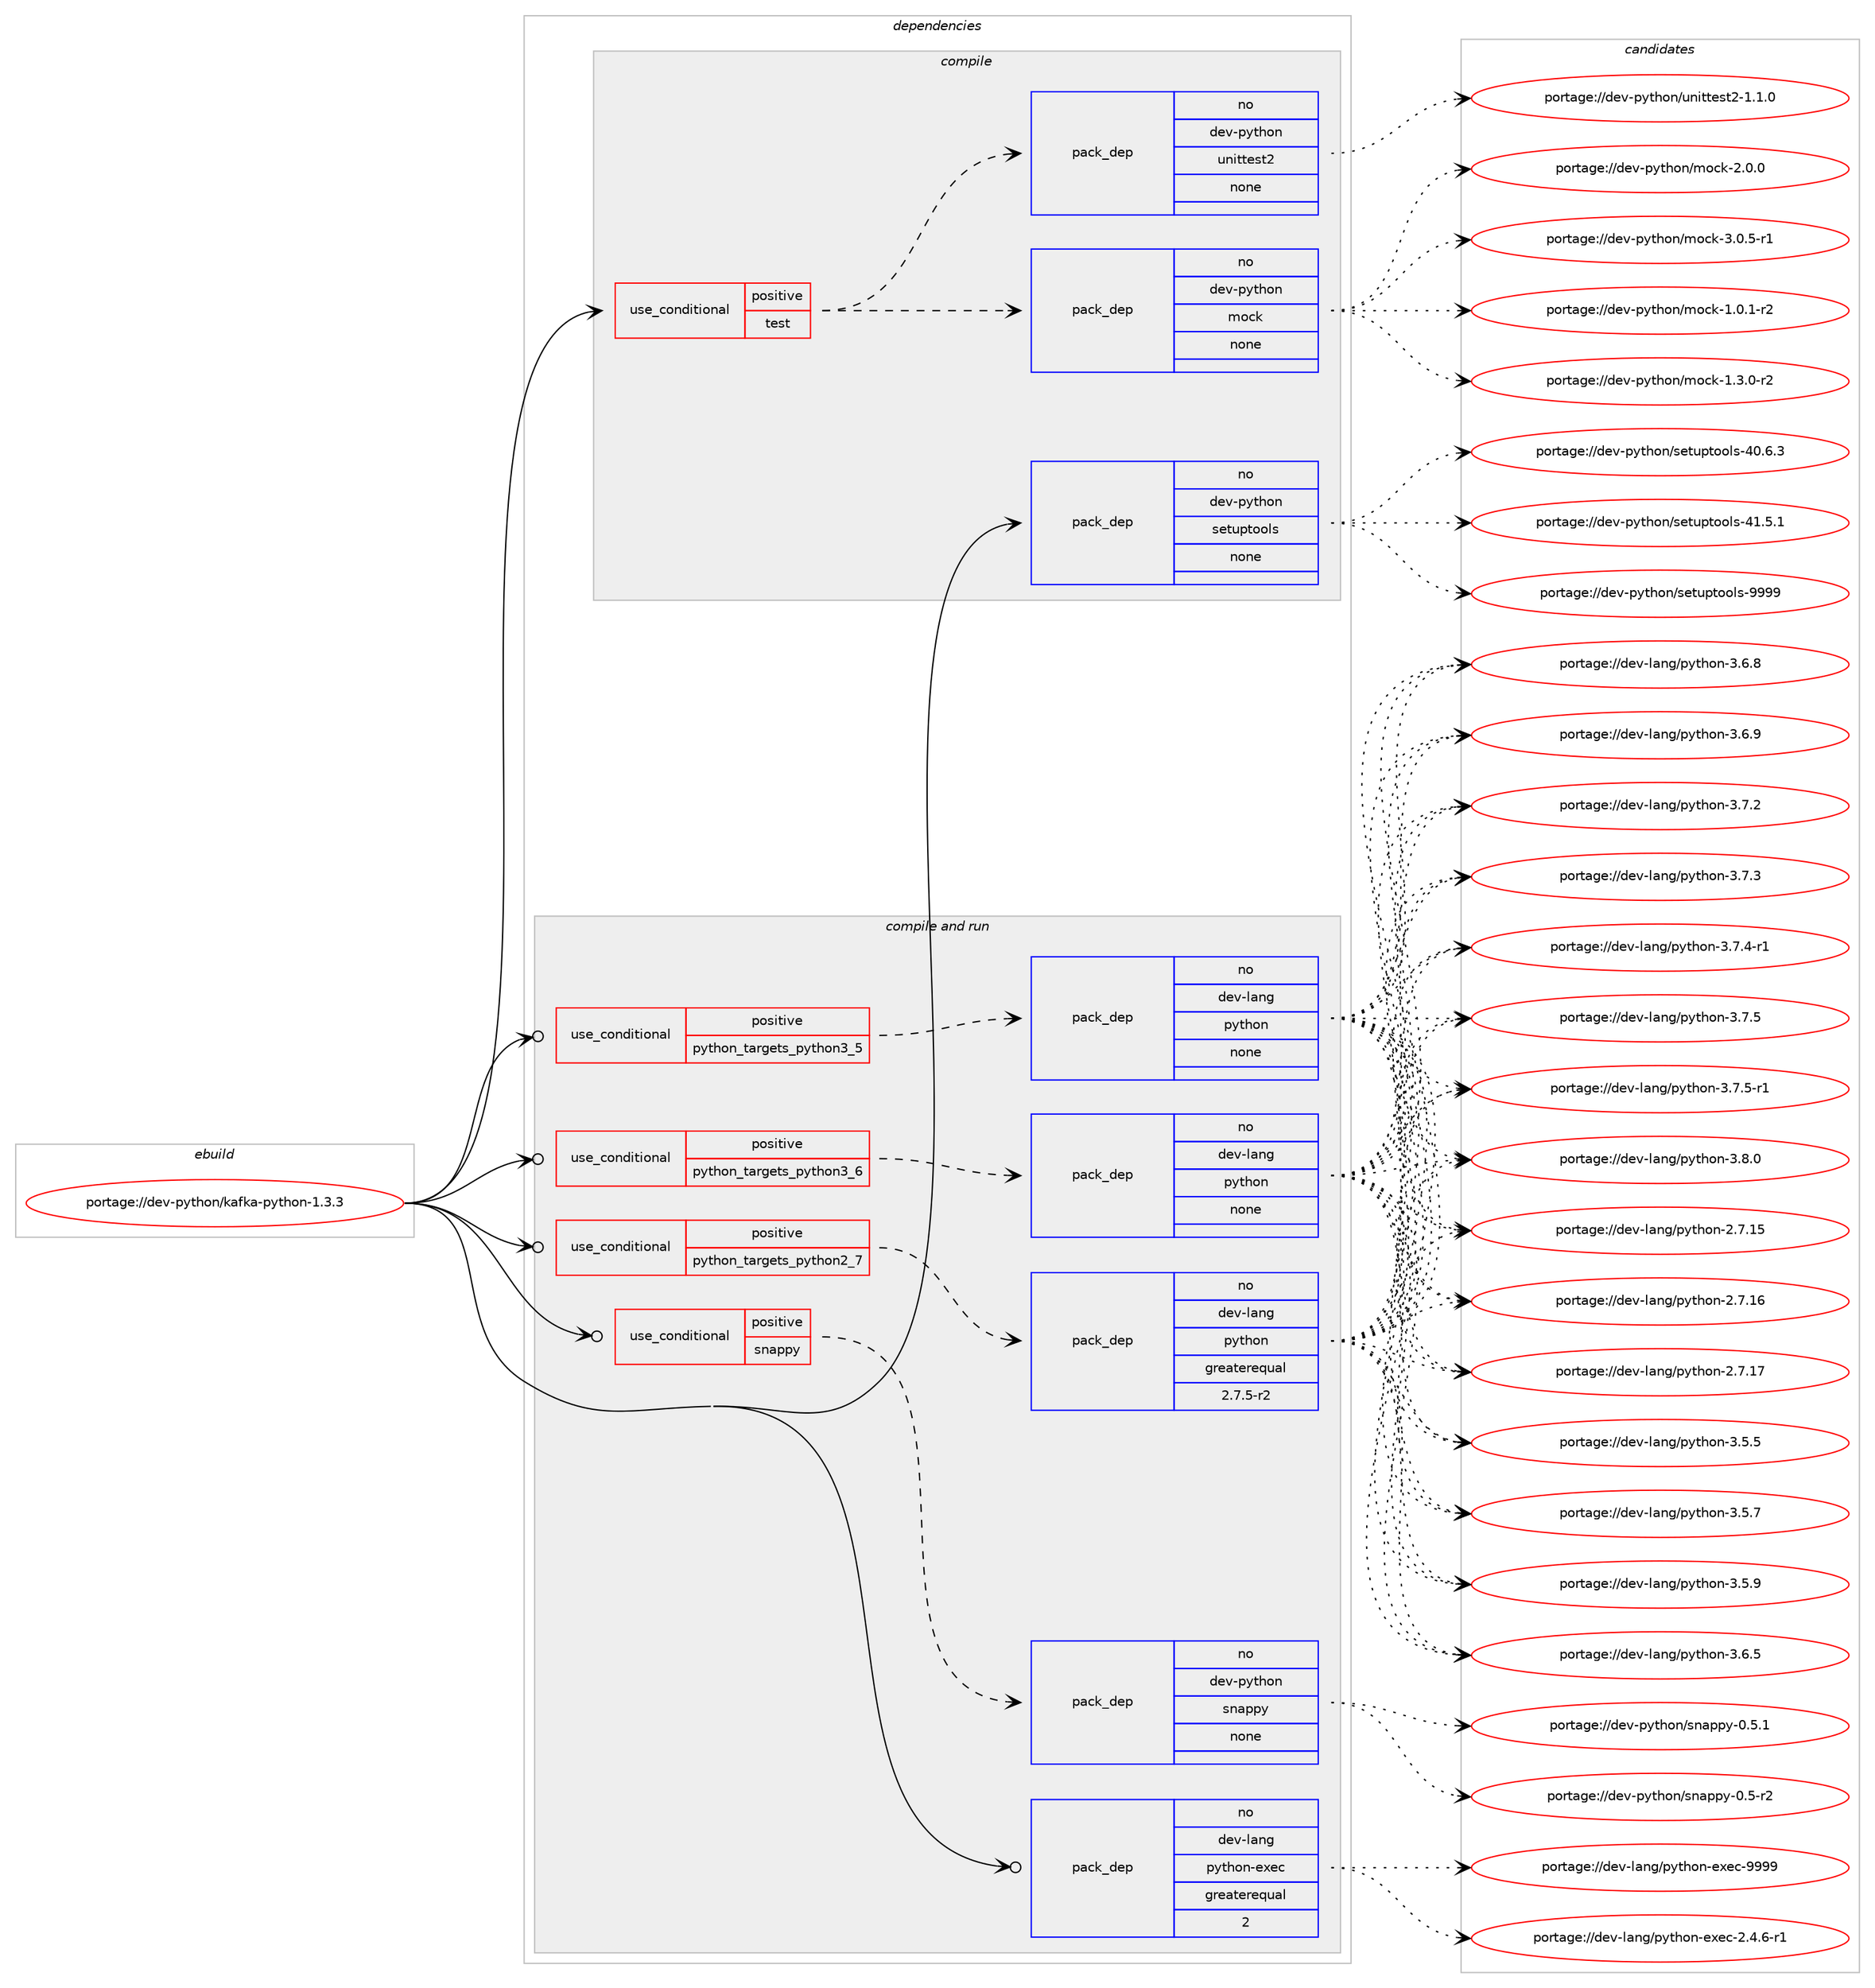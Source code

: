 digraph prolog {

# *************
# Graph options
# *************

newrank=true;
concentrate=true;
compound=true;
graph [rankdir=LR,fontname=Helvetica,fontsize=10,ranksep=1.5];#, ranksep=2.5, nodesep=0.2];
edge  [arrowhead=vee];
node  [fontname=Helvetica,fontsize=10];

# **********
# The ebuild
# **********

subgraph cluster_leftcol {
color=gray;
rank=same;
label=<<i>ebuild</i>>;
id [label="portage://dev-python/kafka-python-1.3.3", color=red, width=4, href="../dev-python/kafka-python-1.3.3.svg"];
}

# ****************
# The dependencies
# ****************

subgraph cluster_midcol {
color=gray;
label=<<i>dependencies</i>>;
subgraph cluster_compile {
fillcolor="#eeeeee";
style=filled;
label=<<i>compile</i>>;
subgraph cond30947 {
dependency146857 [label=<<TABLE BORDER="0" CELLBORDER="1" CELLSPACING="0" CELLPADDING="4"><TR><TD ROWSPAN="3" CELLPADDING="10">use_conditional</TD></TR><TR><TD>positive</TD></TR><TR><TD>test</TD></TR></TABLE>>, shape=none, color=red];
subgraph pack112586 {
dependency146858 [label=<<TABLE BORDER="0" CELLBORDER="1" CELLSPACING="0" CELLPADDING="4" WIDTH="220"><TR><TD ROWSPAN="6" CELLPADDING="30">pack_dep</TD></TR><TR><TD WIDTH="110">no</TD></TR><TR><TD>dev-python</TD></TR><TR><TD>mock</TD></TR><TR><TD>none</TD></TR><TR><TD></TD></TR></TABLE>>, shape=none, color=blue];
}
dependency146857:e -> dependency146858:w [weight=20,style="dashed",arrowhead="vee"];
subgraph pack112587 {
dependency146859 [label=<<TABLE BORDER="0" CELLBORDER="1" CELLSPACING="0" CELLPADDING="4" WIDTH="220"><TR><TD ROWSPAN="6" CELLPADDING="30">pack_dep</TD></TR><TR><TD WIDTH="110">no</TD></TR><TR><TD>dev-python</TD></TR><TR><TD>unittest2</TD></TR><TR><TD>none</TD></TR><TR><TD></TD></TR></TABLE>>, shape=none, color=blue];
}
dependency146857:e -> dependency146859:w [weight=20,style="dashed",arrowhead="vee"];
}
id:e -> dependency146857:w [weight=20,style="solid",arrowhead="vee"];
subgraph pack112588 {
dependency146860 [label=<<TABLE BORDER="0" CELLBORDER="1" CELLSPACING="0" CELLPADDING="4" WIDTH="220"><TR><TD ROWSPAN="6" CELLPADDING="30">pack_dep</TD></TR><TR><TD WIDTH="110">no</TD></TR><TR><TD>dev-python</TD></TR><TR><TD>setuptools</TD></TR><TR><TD>none</TD></TR><TR><TD></TD></TR></TABLE>>, shape=none, color=blue];
}
id:e -> dependency146860:w [weight=20,style="solid",arrowhead="vee"];
}
subgraph cluster_compileandrun {
fillcolor="#eeeeee";
style=filled;
label=<<i>compile and run</i>>;
subgraph cond30948 {
dependency146861 [label=<<TABLE BORDER="0" CELLBORDER="1" CELLSPACING="0" CELLPADDING="4"><TR><TD ROWSPAN="3" CELLPADDING="10">use_conditional</TD></TR><TR><TD>positive</TD></TR><TR><TD>python_targets_python2_7</TD></TR></TABLE>>, shape=none, color=red];
subgraph pack112589 {
dependency146862 [label=<<TABLE BORDER="0" CELLBORDER="1" CELLSPACING="0" CELLPADDING="4" WIDTH="220"><TR><TD ROWSPAN="6" CELLPADDING="30">pack_dep</TD></TR><TR><TD WIDTH="110">no</TD></TR><TR><TD>dev-lang</TD></TR><TR><TD>python</TD></TR><TR><TD>greaterequal</TD></TR><TR><TD>2.7.5-r2</TD></TR></TABLE>>, shape=none, color=blue];
}
dependency146861:e -> dependency146862:w [weight=20,style="dashed",arrowhead="vee"];
}
id:e -> dependency146861:w [weight=20,style="solid",arrowhead="odotvee"];
subgraph cond30949 {
dependency146863 [label=<<TABLE BORDER="0" CELLBORDER="1" CELLSPACING="0" CELLPADDING="4"><TR><TD ROWSPAN="3" CELLPADDING="10">use_conditional</TD></TR><TR><TD>positive</TD></TR><TR><TD>python_targets_python3_5</TD></TR></TABLE>>, shape=none, color=red];
subgraph pack112590 {
dependency146864 [label=<<TABLE BORDER="0" CELLBORDER="1" CELLSPACING="0" CELLPADDING="4" WIDTH="220"><TR><TD ROWSPAN="6" CELLPADDING="30">pack_dep</TD></TR><TR><TD WIDTH="110">no</TD></TR><TR><TD>dev-lang</TD></TR><TR><TD>python</TD></TR><TR><TD>none</TD></TR><TR><TD></TD></TR></TABLE>>, shape=none, color=blue];
}
dependency146863:e -> dependency146864:w [weight=20,style="dashed",arrowhead="vee"];
}
id:e -> dependency146863:w [weight=20,style="solid",arrowhead="odotvee"];
subgraph cond30950 {
dependency146865 [label=<<TABLE BORDER="0" CELLBORDER="1" CELLSPACING="0" CELLPADDING="4"><TR><TD ROWSPAN="3" CELLPADDING="10">use_conditional</TD></TR><TR><TD>positive</TD></TR><TR><TD>python_targets_python3_6</TD></TR></TABLE>>, shape=none, color=red];
subgraph pack112591 {
dependency146866 [label=<<TABLE BORDER="0" CELLBORDER="1" CELLSPACING="0" CELLPADDING="4" WIDTH="220"><TR><TD ROWSPAN="6" CELLPADDING="30">pack_dep</TD></TR><TR><TD WIDTH="110">no</TD></TR><TR><TD>dev-lang</TD></TR><TR><TD>python</TD></TR><TR><TD>none</TD></TR><TR><TD></TD></TR></TABLE>>, shape=none, color=blue];
}
dependency146865:e -> dependency146866:w [weight=20,style="dashed",arrowhead="vee"];
}
id:e -> dependency146865:w [weight=20,style="solid",arrowhead="odotvee"];
subgraph cond30951 {
dependency146867 [label=<<TABLE BORDER="0" CELLBORDER="1" CELLSPACING="0" CELLPADDING="4"><TR><TD ROWSPAN="3" CELLPADDING="10">use_conditional</TD></TR><TR><TD>positive</TD></TR><TR><TD>snappy</TD></TR></TABLE>>, shape=none, color=red];
subgraph pack112592 {
dependency146868 [label=<<TABLE BORDER="0" CELLBORDER="1" CELLSPACING="0" CELLPADDING="4" WIDTH="220"><TR><TD ROWSPAN="6" CELLPADDING="30">pack_dep</TD></TR><TR><TD WIDTH="110">no</TD></TR><TR><TD>dev-python</TD></TR><TR><TD>snappy</TD></TR><TR><TD>none</TD></TR><TR><TD></TD></TR></TABLE>>, shape=none, color=blue];
}
dependency146867:e -> dependency146868:w [weight=20,style="dashed",arrowhead="vee"];
}
id:e -> dependency146867:w [weight=20,style="solid",arrowhead="odotvee"];
subgraph pack112593 {
dependency146869 [label=<<TABLE BORDER="0" CELLBORDER="1" CELLSPACING="0" CELLPADDING="4" WIDTH="220"><TR><TD ROWSPAN="6" CELLPADDING="30">pack_dep</TD></TR><TR><TD WIDTH="110">no</TD></TR><TR><TD>dev-lang</TD></TR><TR><TD>python-exec</TD></TR><TR><TD>greaterequal</TD></TR><TR><TD>2</TD></TR></TABLE>>, shape=none, color=blue];
}
id:e -> dependency146869:w [weight=20,style="solid",arrowhead="odotvee"];
}
subgraph cluster_run {
fillcolor="#eeeeee";
style=filled;
label=<<i>run</i>>;
}
}

# **************
# The candidates
# **************

subgraph cluster_choices {
rank=same;
color=gray;
label=<<i>candidates</i>>;

subgraph choice112586 {
color=black;
nodesep=1;
choiceportage1001011184511212111610411111047109111991074549464846494511450 [label="portage://dev-python/mock-1.0.1-r2", color=red, width=4,href="../dev-python/mock-1.0.1-r2.svg"];
choiceportage1001011184511212111610411111047109111991074549465146484511450 [label="portage://dev-python/mock-1.3.0-r2", color=red, width=4,href="../dev-python/mock-1.3.0-r2.svg"];
choiceportage100101118451121211161041111104710911199107455046484648 [label="portage://dev-python/mock-2.0.0", color=red, width=4,href="../dev-python/mock-2.0.0.svg"];
choiceportage1001011184511212111610411111047109111991074551464846534511449 [label="portage://dev-python/mock-3.0.5-r1", color=red, width=4,href="../dev-python/mock-3.0.5-r1.svg"];
dependency146858:e -> choiceportage1001011184511212111610411111047109111991074549464846494511450:w [style=dotted,weight="100"];
dependency146858:e -> choiceportage1001011184511212111610411111047109111991074549465146484511450:w [style=dotted,weight="100"];
dependency146858:e -> choiceportage100101118451121211161041111104710911199107455046484648:w [style=dotted,weight="100"];
dependency146858:e -> choiceportage1001011184511212111610411111047109111991074551464846534511449:w [style=dotted,weight="100"];
}
subgraph choice112587 {
color=black;
nodesep=1;
choiceportage100101118451121211161041111104711711010511611610111511650454946494648 [label="portage://dev-python/unittest2-1.1.0", color=red, width=4,href="../dev-python/unittest2-1.1.0.svg"];
dependency146859:e -> choiceportage100101118451121211161041111104711711010511611610111511650454946494648:w [style=dotted,weight="100"];
}
subgraph choice112588 {
color=black;
nodesep=1;
choiceportage100101118451121211161041111104711510111611711211611111110811545524846544651 [label="portage://dev-python/setuptools-40.6.3", color=red, width=4,href="../dev-python/setuptools-40.6.3.svg"];
choiceportage100101118451121211161041111104711510111611711211611111110811545524946534649 [label="portage://dev-python/setuptools-41.5.1", color=red, width=4,href="../dev-python/setuptools-41.5.1.svg"];
choiceportage10010111845112121116104111110471151011161171121161111111081154557575757 [label="portage://dev-python/setuptools-9999", color=red, width=4,href="../dev-python/setuptools-9999.svg"];
dependency146860:e -> choiceportage100101118451121211161041111104711510111611711211611111110811545524846544651:w [style=dotted,weight="100"];
dependency146860:e -> choiceportage100101118451121211161041111104711510111611711211611111110811545524946534649:w [style=dotted,weight="100"];
dependency146860:e -> choiceportage10010111845112121116104111110471151011161171121161111111081154557575757:w [style=dotted,weight="100"];
}
subgraph choice112589 {
color=black;
nodesep=1;
choiceportage10010111845108971101034711212111610411111045504655464953 [label="portage://dev-lang/python-2.7.15", color=red, width=4,href="../dev-lang/python-2.7.15.svg"];
choiceportage10010111845108971101034711212111610411111045504655464954 [label="portage://dev-lang/python-2.7.16", color=red, width=4,href="../dev-lang/python-2.7.16.svg"];
choiceportage10010111845108971101034711212111610411111045504655464955 [label="portage://dev-lang/python-2.7.17", color=red, width=4,href="../dev-lang/python-2.7.17.svg"];
choiceportage100101118451089711010347112121116104111110455146534653 [label="portage://dev-lang/python-3.5.5", color=red, width=4,href="../dev-lang/python-3.5.5.svg"];
choiceportage100101118451089711010347112121116104111110455146534655 [label="portage://dev-lang/python-3.5.7", color=red, width=4,href="../dev-lang/python-3.5.7.svg"];
choiceportage100101118451089711010347112121116104111110455146534657 [label="portage://dev-lang/python-3.5.9", color=red, width=4,href="../dev-lang/python-3.5.9.svg"];
choiceportage100101118451089711010347112121116104111110455146544653 [label="portage://dev-lang/python-3.6.5", color=red, width=4,href="../dev-lang/python-3.6.5.svg"];
choiceportage100101118451089711010347112121116104111110455146544656 [label="portage://dev-lang/python-3.6.8", color=red, width=4,href="../dev-lang/python-3.6.8.svg"];
choiceportage100101118451089711010347112121116104111110455146544657 [label="portage://dev-lang/python-3.6.9", color=red, width=4,href="../dev-lang/python-3.6.9.svg"];
choiceportage100101118451089711010347112121116104111110455146554650 [label="portage://dev-lang/python-3.7.2", color=red, width=4,href="../dev-lang/python-3.7.2.svg"];
choiceportage100101118451089711010347112121116104111110455146554651 [label="portage://dev-lang/python-3.7.3", color=red, width=4,href="../dev-lang/python-3.7.3.svg"];
choiceportage1001011184510897110103471121211161041111104551465546524511449 [label="portage://dev-lang/python-3.7.4-r1", color=red, width=4,href="../dev-lang/python-3.7.4-r1.svg"];
choiceportage100101118451089711010347112121116104111110455146554653 [label="portage://dev-lang/python-3.7.5", color=red, width=4,href="../dev-lang/python-3.7.5.svg"];
choiceportage1001011184510897110103471121211161041111104551465546534511449 [label="portage://dev-lang/python-3.7.5-r1", color=red, width=4,href="../dev-lang/python-3.7.5-r1.svg"];
choiceportage100101118451089711010347112121116104111110455146564648 [label="portage://dev-lang/python-3.8.0", color=red, width=4,href="../dev-lang/python-3.8.0.svg"];
dependency146862:e -> choiceportage10010111845108971101034711212111610411111045504655464953:w [style=dotted,weight="100"];
dependency146862:e -> choiceportage10010111845108971101034711212111610411111045504655464954:w [style=dotted,weight="100"];
dependency146862:e -> choiceportage10010111845108971101034711212111610411111045504655464955:w [style=dotted,weight="100"];
dependency146862:e -> choiceportage100101118451089711010347112121116104111110455146534653:w [style=dotted,weight="100"];
dependency146862:e -> choiceportage100101118451089711010347112121116104111110455146534655:w [style=dotted,weight="100"];
dependency146862:e -> choiceportage100101118451089711010347112121116104111110455146534657:w [style=dotted,weight="100"];
dependency146862:e -> choiceportage100101118451089711010347112121116104111110455146544653:w [style=dotted,weight="100"];
dependency146862:e -> choiceportage100101118451089711010347112121116104111110455146544656:w [style=dotted,weight="100"];
dependency146862:e -> choiceportage100101118451089711010347112121116104111110455146544657:w [style=dotted,weight="100"];
dependency146862:e -> choiceportage100101118451089711010347112121116104111110455146554650:w [style=dotted,weight="100"];
dependency146862:e -> choiceportage100101118451089711010347112121116104111110455146554651:w [style=dotted,weight="100"];
dependency146862:e -> choiceportage1001011184510897110103471121211161041111104551465546524511449:w [style=dotted,weight="100"];
dependency146862:e -> choiceportage100101118451089711010347112121116104111110455146554653:w [style=dotted,weight="100"];
dependency146862:e -> choiceportage1001011184510897110103471121211161041111104551465546534511449:w [style=dotted,weight="100"];
dependency146862:e -> choiceportage100101118451089711010347112121116104111110455146564648:w [style=dotted,weight="100"];
}
subgraph choice112590 {
color=black;
nodesep=1;
choiceportage10010111845108971101034711212111610411111045504655464953 [label="portage://dev-lang/python-2.7.15", color=red, width=4,href="../dev-lang/python-2.7.15.svg"];
choiceportage10010111845108971101034711212111610411111045504655464954 [label="portage://dev-lang/python-2.7.16", color=red, width=4,href="../dev-lang/python-2.7.16.svg"];
choiceportage10010111845108971101034711212111610411111045504655464955 [label="portage://dev-lang/python-2.7.17", color=red, width=4,href="../dev-lang/python-2.7.17.svg"];
choiceportage100101118451089711010347112121116104111110455146534653 [label="portage://dev-lang/python-3.5.5", color=red, width=4,href="../dev-lang/python-3.5.5.svg"];
choiceportage100101118451089711010347112121116104111110455146534655 [label="portage://dev-lang/python-3.5.7", color=red, width=4,href="../dev-lang/python-3.5.7.svg"];
choiceportage100101118451089711010347112121116104111110455146534657 [label="portage://dev-lang/python-3.5.9", color=red, width=4,href="../dev-lang/python-3.5.9.svg"];
choiceportage100101118451089711010347112121116104111110455146544653 [label="portage://dev-lang/python-3.6.5", color=red, width=4,href="../dev-lang/python-3.6.5.svg"];
choiceportage100101118451089711010347112121116104111110455146544656 [label="portage://dev-lang/python-3.6.8", color=red, width=4,href="../dev-lang/python-3.6.8.svg"];
choiceportage100101118451089711010347112121116104111110455146544657 [label="portage://dev-lang/python-3.6.9", color=red, width=4,href="../dev-lang/python-3.6.9.svg"];
choiceportage100101118451089711010347112121116104111110455146554650 [label="portage://dev-lang/python-3.7.2", color=red, width=4,href="../dev-lang/python-3.7.2.svg"];
choiceportage100101118451089711010347112121116104111110455146554651 [label="portage://dev-lang/python-3.7.3", color=red, width=4,href="../dev-lang/python-3.7.3.svg"];
choiceportage1001011184510897110103471121211161041111104551465546524511449 [label="portage://dev-lang/python-3.7.4-r1", color=red, width=4,href="../dev-lang/python-3.7.4-r1.svg"];
choiceportage100101118451089711010347112121116104111110455146554653 [label="portage://dev-lang/python-3.7.5", color=red, width=4,href="../dev-lang/python-3.7.5.svg"];
choiceportage1001011184510897110103471121211161041111104551465546534511449 [label="portage://dev-lang/python-3.7.5-r1", color=red, width=4,href="../dev-lang/python-3.7.5-r1.svg"];
choiceportage100101118451089711010347112121116104111110455146564648 [label="portage://dev-lang/python-3.8.0", color=red, width=4,href="../dev-lang/python-3.8.0.svg"];
dependency146864:e -> choiceportage10010111845108971101034711212111610411111045504655464953:w [style=dotted,weight="100"];
dependency146864:e -> choiceportage10010111845108971101034711212111610411111045504655464954:w [style=dotted,weight="100"];
dependency146864:e -> choiceportage10010111845108971101034711212111610411111045504655464955:w [style=dotted,weight="100"];
dependency146864:e -> choiceportage100101118451089711010347112121116104111110455146534653:w [style=dotted,weight="100"];
dependency146864:e -> choiceportage100101118451089711010347112121116104111110455146534655:w [style=dotted,weight="100"];
dependency146864:e -> choiceportage100101118451089711010347112121116104111110455146534657:w [style=dotted,weight="100"];
dependency146864:e -> choiceportage100101118451089711010347112121116104111110455146544653:w [style=dotted,weight="100"];
dependency146864:e -> choiceportage100101118451089711010347112121116104111110455146544656:w [style=dotted,weight="100"];
dependency146864:e -> choiceportage100101118451089711010347112121116104111110455146544657:w [style=dotted,weight="100"];
dependency146864:e -> choiceportage100101118451089711010347112121116104111110455146554650:w [style=dotted,weight="100"];
dependency146864:e -> choiceportage100101118451089711010347112121116104111110455146554651:w [style=dotted,weight="100"];
dependency146864:e -> choiceportage1001011184510897110103471121211161041111104551465546524511449:w [style=dotted,weight="100"];
dependency146864:e -> choiceportage100101118451089711010347112121116104111110455146554653:w [style=dotted,weight="100"];
dependency146864:e -> choiceportage1001011184510897110103471121211161041111104551465546534511449:w [style=dotted,weight="100"];
dependency146864:e -> choiceportage100101118451089711010347112121116104111110455146564648:w [style=dotted,weight="100"];
}
subgraph choice112591 {
color=black;
nodesep=1;
choiceportage10010111845108971101034711212111610411111045504655464953 [label="portage://dev-lang/python-2.7.15", color=red, width=4,href="../dev-lang/python-2.7.15.svg"];
choiceportage10010111845108971101034711212111610411111045504655464954 [label="portage://dev-lang/python-2.7.16", color=red, width=4,href="../dev-lang/python-2.7.16.svg"];
choiceportage10010111845108971101034711212111610411111045504655464955 [label="portage://dev-lang/python-2.7.17", color=red, width=4,href="../dev-lang/python-2.7.17.svg"];
choiceportage100101118451089711010347112121116104111110455146534653 [label="portage://dev-lang/python-3.5.5", color=red, width=4,href="../dev-lang/python-3.5.5.svg"];
choiceportage100101118451089711010347112121116104111110455146534655 [label="portage://dev-lang/python-3.5.7", color=red, width=4,href="../dev-lang/python-3.5.7.svg"];
choiceportage100101118451089711010347112121116104111110455146534657 [label="portage://dev-lang/python-3.5.9", color=red, width=4,href="../dev-lang/python-3.5.9.svg"];
choiceportage100101118451089711010347112121116104111110455146544653 [label="portage://dev-lang/python-3.6.5", color=red, width=4,href="../dev-lang/python-3.6.5.svg"];
choiceportage100101118451089711010347112121116104111110455146544656 [label="portage://dev-lang/python-3.6.8", color=red, width=4,href="../dev-lang/python-3.6.8.svg"];
choiceportage100101118451089711010347112121116104111110455146544657 [label="portage://dev-lang/python-3.6.9", color=red, width=4,href="../dev-lang/python-3.6.9.svg"];
choiceportage100101118451089711010347112121116104111110455146554650 [label="portage://dev-lang/python-3.7.2", color=red, width=4,href="../dev-lang/python-3.7.2.svg"];
choiceportage100101118451089711010347112121116104111110455146554651 [label="portage://dev-lang/python-3.7.3", color=red, width=4,href="../dev-lang/python-3.7.3.svg"];
choiceportage1001011184510897110103471121211161041111104551465546524511449 [label="portage://dev-lang/python-3.7.4-r1", color=red, width=4,href="../dev-lang/python-3.7.4-r1.svg"];
choiceportage100101118451089711010347112121116104111110455146554653 [label="portage://dev-lang/python-3.7.5", color=red, width=4,href="../dev-lang/python-3.7.5.svg"];
choiceportage1001011184510897110103471121211161041111104551465546534511449 [label="portage://dev-lang/python-3.7.5-r1", color=red, width=4,href="../dev-lang/python-3.7.5-r1.svg"];
choiceportage100101118451089711010347112121116104111110455146564648 [label="portage://dev-lang/python-3.8.0", color=red, width=4,href="../dev-lang/python-3.8.0.svg"];
dependency146866:e -> choiceportage10010111845108971101034711212111610411111045504655464953:w [style=dotted,weight="100"];
dependency146866:e -> choiceportage10010111845108971101034711212111610411111045504655464954:w [style=dotted,weight="100"];
dependency146866:e -> choiceportage10010111845108971101034711212111610411111045504655464955:w [style=dotted,weight="100"];
dependency146866:e -> choiceportage100101118451089711010347112121116104111110455146534653:w [style=dotted,weight="100"];
dependency146866:e -> choiceportage100101118451089711010347112121116104111110455146534655:w [style=dotted,weight="100"];
dependency146866:e -> choiceportage100101118451089711010347112121116104111110455146534657:w [style=dotted,weight="100"];
dependency146866:e -> choiceportage100101118451089711010347112121116104111110455146544653:w [style=dotted,weight="100"];
dependency146866:e -> choiceportage100101118451089711010347112121116104111110455146544656:w [style=dotted,weight="100"];
dependency146866:e -> choiceportage100101118451089711010347112121116104111110455146544657:w [style=dotted,weight="100"];
dependency146866:e -> choiceportage100101118451089711010347112121116104111110455146554650:w [style=dotted,weight="100"];
dependency146866:e -> choiceportage100101118451089711010347112121116104111110455146554651:w [style=dotted,weight="100"];
dependency146866:e -> choiceportage1001011184510897110103471121211161041111104551465546524511449:w [style=dotted,weight="100"];
dependency146866:e -> choiceportage100101118451089711010347112121116104111110455146554653:w [style=dotted,weight="100"];
dependency146866:e -> choiceportage1001011184510897110103471121211161041111104551465546534511449:w [style=dotted,weight="100"];
dependency146866:e -> choiceportage100101118451089711010347112121116104111110455146564648:w [style=dotted,weight="100"];
}
subgraph choice112592 {
color=black;
nodesep=1;
choiceportage100101118451121211161041111104711511097112112121454846534511450 [label="portage://dev-python/snappy-0.5-r2", color=red, width=4,href="../dev-python/snappy-0.5-r2.svg"];
choiceportage100101118451121211161041111104711511097112112121454846534649 [label="portage://dev-python/snappy-0.5.1", color=red, width=4,href="../dev-python/snappy-0.5.1.svg"];
dependency146868:e -> choiceportage100101118451121211161041111104711511097112112121454846534511450:w [style=dotted,weight="100"];
dependency146868:e -> choiceportage100101118451121211161041111104711511097112112121454846534649:w [style=dotted,weight="100"];
}
subgraph choice112593 {
color=black;
nodesep=1;
choiceportage10010111845108971101034711212111610411111045101120101994550465246544511449 [label="portage://dev-lang/python-exec-2.4.6-r1", color=red, width=4,href="../dev-lang/python-exec-2.4.6-r1.svg"];
choiceportage10010111845108971101034711212111610411111045101120101994557575757 [label="portage://dev-lang/python-exec-9999", color=red, width=4,href="../dev-lang/python-exec-9999.svg"];
dependency146869:e -> choiceportage10010111845108971101034711212111610411111045101120101994550465246544511449:w [style=dotted,weight="100"];
dependency146869:e -> choiceportage10010111845108971101034711212111610411111045101120101994557575757:w [style=dotted,weight="100"];
}
}

}
